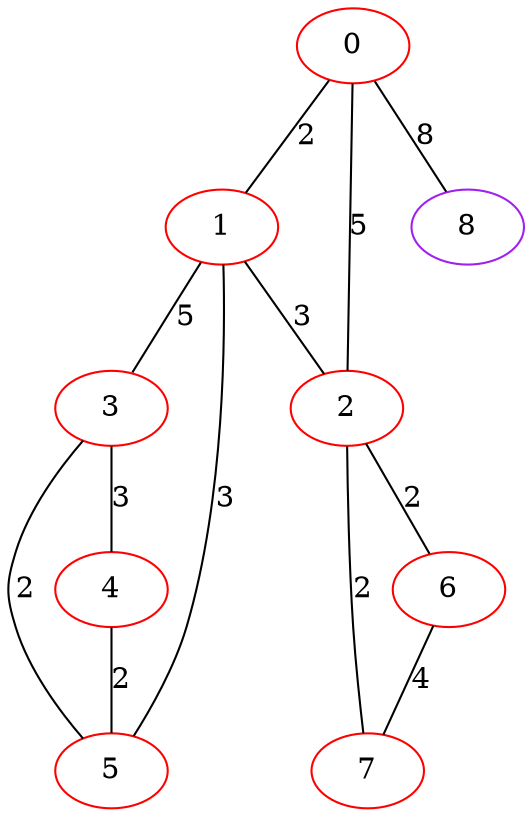 graph "" {
0 [color=red, weight=1];
1 [color=red, weight=1];
2 [color=red, weight=1];
3 [color=red, weight=1];
4 [color=red, weight=1];
5 [color=red, weight=1];
6 [color=red, weight=1];
7 [color=red, weight=1];
8 [color=purple, weight=4];
0 -- 8  [key=0, label=8];
0 -- 1  [key=0, label=2];
0 -- 2  [key=0, label=5];
1 -- 2  [key=0, label=3];
1 -- 3  [key=0, label=5];
1 -- 5  [key=0, label=3];
2 -- 6  [key=0, label=2];
2 -- 7  [key=0, label=2];
3 -- 4  [key=0, label=3];
3 -- 5  [key=0, label=2];
4 -- 5  [key=0, label=2];
6 -- 7  [key=0, label=4];
}
